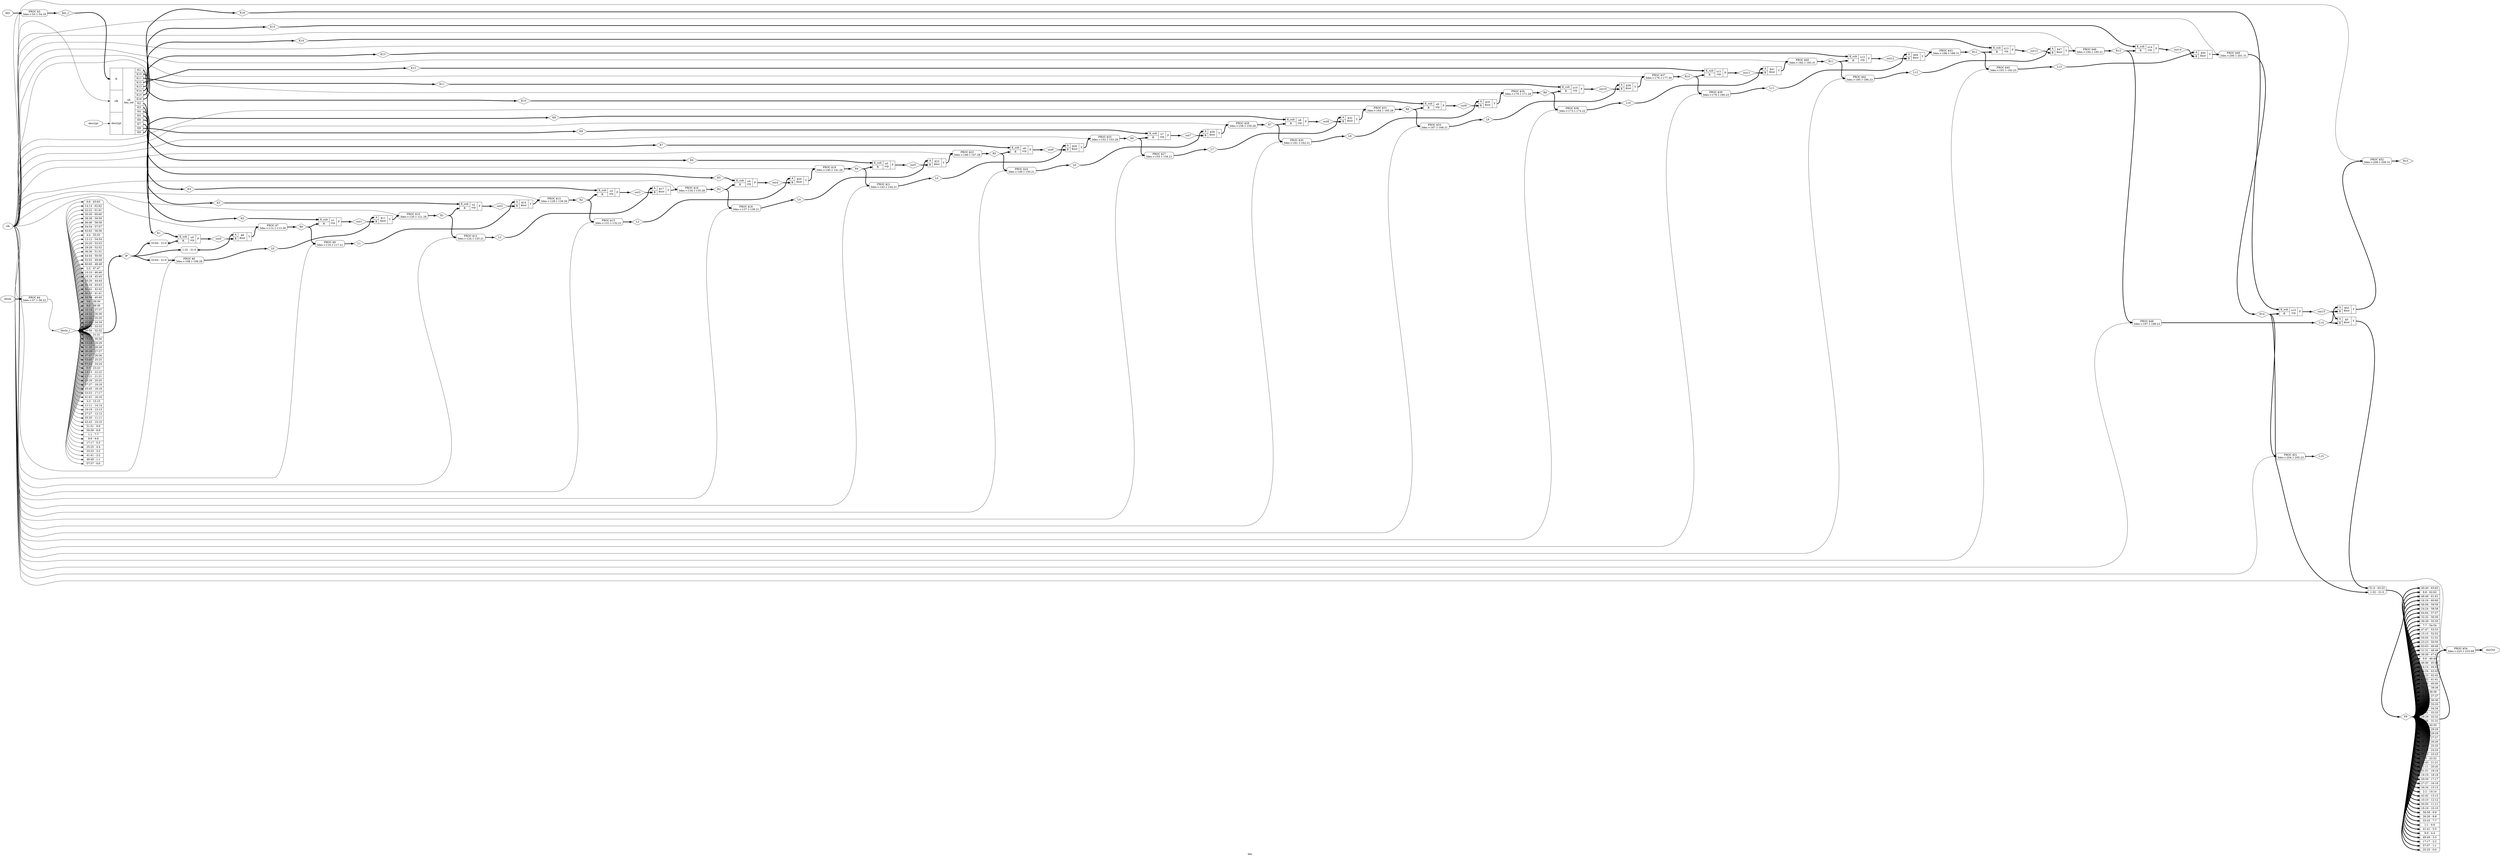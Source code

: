 digraph "des" {
label="des";
rankdir="LR";
remincross=true;
n53 [ shape=diamond, label="K16", color="black", fontcolor="black" ];
n54 [ shape=diamond, label="K15", color="black", fontcolor="black" ];
n55 [ shape=diamond, label="K14", color="black", fontcolor="black" ];
n56 [ shape=diamond, label="K13", color="black", fontcolor="black" ];
n57 [ shape=diamond, label="K12", color="black", fontcolor="black" ];
n58 [ shape=diamond, label="K11", color="black", fontcolor="black" ];
n59 [ shape=diamond, label="K10", color="black", fontcolor="black" ];
n60 [ shape=diamond, label="K9", color="black", fontcolor="black" ];
n61 [ shape=diamond, label="K8", color="black", fontcolor="black" ];
n62 [ shape=diamond, label="K7", color="black", fontcolor="black" ];
n63 [ shape=diamond, label="K6", color="black", fontcolor="black" ];
n64 [ shape=diamond, label="K5", color="black", fontcolor="black" ];
n65 [ shape=diamond, label="K4", color="black", fontcolor="black" ];
n66 [ shape=diamond, label="K3", color="black", fontcolor="black" ];
n67 [ shape=diamond, label="K2", color="black", fontcolor="black" ];
n68 [ shape=diamond, label="K1", color="black", fontcolor="black" ];
n69 [ shape=diamond, label="out15", color="black", fontcolor="black" ];
n70 [ shape=diamond, label="out14", color="black", fontcolor="black" ];
n71 [ shape=diamond, label="out13", color="black", fontcolor="black" ];
n72 [ shape=diamond, label="out12", color="black", fontcolor="black" ];
n73 [ shape=diamond, label="out11", color="black", fontcolor="black" ];
n74 [ shape=diamond, label="out10", color="black", fontcolor="black" ];
n75 [ shape=diamond, label="out9", color="black", fontcolor="black" ];
n76 [ shape=diamond, label="out8", color="black", fontcolor="black" ];
n77 [ shape=diamond, label="out7", color="black", fontcolor="black" ];
n78 [ shape=diamond, label="out6", color="black", fontcolor="black" ];
n79 [ shape=diamond, label="out5", color="black", fontcolor="black" ];
n80 [ shape=diamond, label="out4", color="black", fontcolor="black" ];
n81 [ shape=diamond, label="out3", color="black", fontcolor="black" ];
n82 [ shape=diamond, label="out2", color="black", fontcolor="black" ];
n83 [ shape=diamond, label="out1", color="black", fontcolor="black" ];
n84 [ shape=diamond, label="out0", color="black", fontcolor="black" ];
n85 [ shape=diamond, label="R15", color="black", fontcolor="black" ];
n86 [ shape=diamond, label="R14", color="black", fontcolor="black" ];
n87 [ shape=diamond, label="R13", color="black", fontcolor="black" ];
n88 [ shape=diamond, label="R12", color="black", fontcolor="black" ];
n89 [ shape=diamond, label="R11", color="black", fontcolor="black" ];
n90 [ shape=diamond, label="R10", color="black", fontcolor="black" ];
n91 [ shape=diamond, label="R9", color="black", fontcolor="black" ];
n92 [ shape=diamond, label="R8", color="black", fontcolor="black" ];
n93 [ shape=diamond, label="R7", color="black", fontcolor="black" ];
n94 [ shape=diamond, label="R6", color="black", fontcolor="black" ];
n95 [ shape=diamond, label="R5", color="black", fontcolor="black" ];
n96 [ shape=diamond, label="R4", color="black", fontcolor="black" ];
n97 [ shape=diamond, label="R3", color="black", fontcolor="black" ];
n98 [ shape=diamond, label="R2", color="black", fontcolor="black" ];
n99 [ shape=diamond, label="R1", color="black", fontcolor="black" ];
n100 [ shape=diamond, label="R0", color="black", fontcolor="black" ];
n101 [ shape=diamond, label="L15", color="black", fontcolor="black" ];
n102 [ shape=diamond, label="L14", color="black", fontcolor="black" ];
n103 [ shape=diamond, label="L13", color="black", fontcolor="black" ];
n104 [ shape=diamond, label="L12", color="black", fontcolor="black" ];
n105 [ shape=diamond, label="L11", color="black", fontcolor="black" ];
n106 [ shape=diamond, label="L10", color="black", fontcolor="black" ];
n107 [ shape=diamond, label="L9", color="black", fontcolor="black" ];
n108 [ shape=diamond, label="L8", color="black", fontcolor="black" ];
n109 [ shape=diamond, label="L7", color="black", fontcolor="black" ];
n110 [ shape=diamond, label="L6", color="black", fontcolor="black" ];
n111 [ shape=diamond, label="L5", color="black", fontcolor="black" ];
n112 [ shape=diamond, label="L4", color="black", fontcolor="black" ];
n113 [ shape=diamond, label="L3", color="black", fontcolor="black" ];
n114 [ shape=diamond, label="L2", color="black", fontcolor="black" ];
n115 [ shape=diamond, label="L1", color="black", fontcolor="black" ];
n116 [ shape=diamond, label="L0", color="black", fontcolor="black" ];
n117 [ shape=diamond, label="key_r", color="black", fontcolor="black" ];
n118 [ shape=diamond, label="desIn_r", color="black", fontcolor="black" ];
n119 [ shape=diamond, label="FP", color="black", fontcolor="black" ];
n120 [ shape=diamond, label="IP", color="black", fontcolor="black" ];
n121 [ shape=octagon, label="clk", color="black", fontcolor="black" ];
n122 [ shape=octagon, label="decrypt", color="black", fontcolor="black" ];
n123 [ shape=octagon, label="key", color="black", fontcolor="black" ];
n124 [ shape=octagon, label="desIn", color="black", fontcolor="black" ];
n125 [ shape=octagon, label="desOut", color="black", fontcolor="black" ];
c129 [ shape=record, label="{{<p126> A|<p127> B}|$53\n$xor|{<p128> Y}}" ];
c130 [ shape=record, label="{{<p126> A|<p127> B}|$50\n$xor|{<p128> Y}}" ];
c131 [ shape=record, label="{{<p126> A|<p127> B}|$47\n$xor|{<p128> Y}}" ];
c132 [ shape=record, label="{{<p126> A|<p127> B}|$44\n$xor|{<p128> Y}}" ];
c133 [ shape=record, label="{{<p126> A|<p127> B}|$41\n$xor|{<p128> Y}}" ];
c134 [ shape=record, label="{{<p126> A|<p127> B}|$38\n$xor|{<p128> Y}}" ];
c135 [ shape=record, label="{{<p126> A|<p127> B}|$35\n$xor|{<p128> Y}}" ];
c136 [ shape=record, label="{{<p126> A|<p127> B}|$32\n$xor|{<p128> Y}}" ];
c137 [ shape=record, label="{{<p126> A|<p127> B}|$29\n$xor|{<p128> Y}}" ];
c138 [ shape=record, label="{{<p126> A|<p127> B}|$26\n$xor|{<p128> Y}}" ];
c139 [ shape=record, label="{{<p126> A|<p127> B}|$23\n$xor|{<p128> Y}}" ];
c140 [ shape=record, label="{{<p126> A|<p127> B}|$20\n$xor|{<p128> Y}}" ];
c141 [ shape=record, label="{{<p126> A|<p127> B}|$17\n$xor|{<p128> Y}}" ];
c142 [ shape=record, label="{{<p126> A|<p127> B}|$14\n$xor|{<p128> Y}}" ];
c143 [ shape=record, label="{{<p126> A|<p127> B}|$11\n$xor|{<p128> Y}}" ];
c144 [ shape=record, label="{{<p126> A|<p127> B}|$8\n$xor|{<p128> Y}}" ];
x0 [ shape=record, style=rounded, label="<s0> 1:32 - 31:0 " ];
x0:e -> c144:p126:w [arrowhead=odiamond, arrowtail=odiamond, dir=both, color="black", style="setlinewidth(3)", label=""];
c148 [ shape=record, label="{{<p145> K_sub|<p146> R}|u15\ncrp|{<p147> P}}" ];
c149 [ shape=record, label="{{<p145> K_sub|<p146> R}|u14\ncrp|{<p147> P}}" ];
c150 [ shape=record, label="{{<p145> K_sub|<p146> R}|u13\ncrp|{<p147> P}}" ];
c151 [ shape=record, label="{{<p145> K_sub|<p146> R}|u12\ncrp|{<p147> P}}" ];
c152 [ shape=record, label="{{<p145> K_sub|<p146> R}|u11\ncrp|{<p147> P}}" ];
c153 [ shape=record, label="{{<p145> K_sub|<p146> R}|u10\ncrp|{<p147> P}}" ];
c154 [ shape=record, label="{{<p145> K_sub|<p146> R}|u9\ncrp|{<p147> P}}" ];
c155 [ shape=record, label="{{<p145> K_sub|<p146> R}|u8\ncrp|{<p147> P}}" ];
c156 [ shape=record, label="{{<p145> K_sub|<p146> R}|u7\ncrp|{<p147> P}}" ];
c157 [ shape=record, label="{{<p145> K_sub|<p146> R}|u6\ncrp|{<p147> P}}" ];
c158 [ shape=record, label="{{<p145> K_sub|<p146> R}|u5\ncrp|{<p147> P}}" ];
c159 [ shape=record, label="{{<p145> K_sub|<p146> R}|u4\ncrp|{<p147> P}}" ];
c160 [ shape=record, label="{{<p145> K_sub|<p146> R}|u3\ncrp|{<p147> P}}" ];
c161 [ shape=record, label="{{<p145> K_sub|<p146> R}|u2\ncrp|{<p147> P}}" ];
c162 [ shape=record, label="{{<p145> K_sub|<p146> R}|u1\ncrp|{<p147> P}}" ];
c163 [ shape=record, label="{{<p145> K_sub|<p146> R}|u0\ncrp|{<p147> P}}" ];
x1 [ shape=record, style=rounded, label="<s0> 33:64 - 31:0 " ];
x1:e -> c163:p146:w [arrowhead=odiamond, arrowtail=odiamond, dir=both, color="black", style="setlinewidth(3)", label=""];
c165 [ shape=record, label="{{<p164> K|<p121> clk|<p122> decrypt}|uk\nkey_sel|{<p68> K1|<p59> K10|<p58> K11|<p57> K12|<p56> K13|<p55> K14|<p54> K15|<p53> K16|<p67> K2|<p66> K3|<p65> K4|<p64> K5|<p63> K6|<p62> K7|<p61> K8|<p60> K9}}" ];
c166 [ shape=record, label="{{<p126> A|<p127> B}|$5\n$xor|{<p128> Y}}" ];
x3 [ shape=record, style=rounded, label="<s63> 40:40 - 63:63 |<s62> 8:8 - 62:62 |<s61> 48:48 - 61:61 |<s60> 16:16 - 60:60 |<s59> 56:56 - 59:59 |<s58> 24:24 - 58:58 |<s57> 64:64 - 57:57 |<s56> 32:32 - 56:56 |<s55> 39:39 - 55:55 |<s54> 7:7 - 54:54 |<s53> 47:47 - 53:53 |<s52> 15:15 - 52:52 |<s51> 55:55 - 51:51 |<s50> 23:23 - 50:50 |<s49> 63:63 - 49:49 |<s48> 31:31 - 48:48 |<s47> 38:38 - 47:47 |<s46> 6:6 - 46:46 |<s45> 46:46 - 45:45 |<s44> 14:14 - 44:44 |<s43> 54:54 - 43:43 |<s42> 22:22 - 42:42 |<s41> 62:62 - 41:41 |<s40> 30:30 - 40:40 |<s39> 37:37 - 39:39 |<s38> 5:5 - 38:38 |<s37> 45:45 - 37:37 |<s36> 13:13 - 36:36 |<s35> 53:53 - 35:35 |<s34> 21:21 - 34:34 |<s33> 61:61 - 33:33 |<s32> 29:29 - 32:32 |<s31> 36:36 - 31:31 |<s30> 4:4 - 30:30 |<s29> 44:44 - 29:29 |<s28> 12:12 - 28:28 |<s27> 52:52 - 27:27 |<s26> 20:20 - 26:26 |<s25> 60:60 - 25:25 |<s24> 28:28 - 24:24 |<s23> 35:35 - 23:23 |<s22> 3:3 - 22:22 |<s21> 43:43 - 21:21 |<s20> 11:11 - 20:20 |<s19> 51:51 - 19:19 |<s18> 19:19 - 18:18 |<s17> 59:59 - 17:17 |<s16> 27:27 - 16:16 |<s15> 34:34 - 15:15 |<s14> 2:2 - 14:14 |<s13> 42:42 - 13:13 |<s12> 10:10 - 12:12 |<s11> 50:50 - 11:11 |<s10> 18:18 - 10:10 |<s9> 58:58 - 9:9 |<s8> 26:26 - 8:8 |<s7> 33:33 - 7:7 |<s6> 1:1 - 6:6 |<s5> 41:41 - 5:5 |<s4> 9:9 - 4:4 |<s3> 49:49 - 3:3 |<s2> 17:17 - 2:2 |<s1> 57:57 - 1:1 |<s0> 25:25 - 0:0 " ];
p2 [shape=box, style=rounded, label="PROC $54\n3des.v:225.1-233.69"];
p4 [shape=box, style=rounded, label="PROC $52\n3des.v:208.1-209.31"];
p5 [shape=box, style=rounded, label="PROC $51\n3des.v:204.1-205.23"];
p6 [shape=box, style=rounded, label="PROC $49\n3des.v:200.1-201.31"];
p7 [shape=box, style=rounded, label="PROC $48\n3des.v:197.1-198.23"];
p8 [shape=box, style=rounded, label="PROC $46\n3des.v:194.1-195.31"];
p9 [shape=box, style=rounded, label="PROC $45\n3des.v:191.1-192.23"];
p10 [shape=box, style=rounded, label="PROC $43\n3des.v:188.1-189.31"];
p11 [shape=box, style=rounded, label="PROC $42\n3des.v:185.1-186.23"];
p12 [shape=box, style=rounded, label="PROC $40\n3des.v:182.1-183.31"];
p13 [shape=box, style=rounded, label="PROC $39\n3des.v:179.1-180.23"];
p14 [shape=box, style=rounded, label="PROC $37\n3des.v:176.1-177.30"];
p15 [shape=box, style=rounded, label="PROC $36\n3des.v:173.1-174.22"];
p16 [shape=box, style=rounded, label="PROC $34\n3des.v:170.1-171.28"];
p17 [shape=box, style=rounded, label="PROC $33\n3des.v:167.1-168.21"];
p18 [shape=box, style=rounded, label="PROC $31\n3des.v:164.1-165.28"];
p19 [shape=box, style=rounded, label="PROC $30\n3des.v:161.1-162.21"];
p20 [shape=box, style=rounded, label="PROC $28\n3des.v:158.1-159.28"];
p21 [shape=box, style=rounded, label="PROC $27\n3des.v:155.1-156.21"];
p22 [shape=box, style=rounded, label="PROC $25\n3des.v:152.1-153.28"];
p23 [shape=box, style=rounded, label="PROC $24\n3des.v:149.1-150.21"];
p24 [shape=box, style=rounded, label="PROC $22\n3des.v:146.1-147.28"];
p25 [shape=box, style=rounded, label="PROC $21\n3des.v:143.1-144.21"];
p26 [shape=box, style=rounded, label="PROC $19\n3des.v:140.1-141.28"];
p27 [shape=box, style=rounded, label="PROC $18\n3des.v:137.1-138.21"];
p28 [shape=box, style=rounded, label="PROC $16\n3des.v:134.1-135.28"];
p29 [shape=box, style=rounded, label="PROC $15\n3des.v:131.1-132.21"];
p30 [shape=box, style=rounded, label="PROC $13\n3des.v:128.1-129.28"];
p31 [shape=box, style=rounded, label="PROC $12\n3des.v:124.1-125.21"];
p32 [shape=box, style=rounded, label="PROC $10\n3des.v:120.1-121.28"];
p33 [shape=box, style=rounded, label="PROC $9\n3des.v:116.1-117.21"];
p34 [shape=box, style=rounded, label="PROC $7\n3des.v:112.1-113.36"];
x36 [ shape=record, style=rounded, label="<s0> 33:64 - 31:0 " ];
p35 [shape=box, style=rounded, label="PROC $6\n3des.v:108.1-109.28"];
p37 [shape=box, style=rounded, label="PROC $4\n3des.v:57.1-58.22"];
p38 [shape=box, style=rounded, label="PROC $3\n3des.v:53.1-54.18"];
x39 [ shape=record, style=rounded, label="<s1> 31:0 - 63:32 |<s0> 1:32 - 31:0 " ];
x40 [ shape=record, style=rounded, label="<s63> 6:6 - 63:63 |<s62> 14:14 - 62:62 |<s61> 22:22 - 61:61 |<s60> 30:30 - 60:60 |<s59> 38:38 - 59:59 |<s58> 46:46 - 58:58 |<s57> 54:54 - 57:57 |<s56> 62:62 - 56:56 |<s55> 4:4 - 55:55 |<s54> 12:12 - 54:54 |<s53> 20:20 - 53:53 |<s52> 28:28 - 52:52 |<s51> 36:36 - 51:51 |<s50> 44:44 - 50:50 |<s49> 52:52 - 49:49 |<s48> 60:60 - 48:48 |<s47> 2:2 - 47:47 |<s46> 10:10 - 46:46 |<s45> 18:18 - 45:45 |<s44> 26:26 - 44:44 |<s43> 34:34 - 43:43 |<s42> 42:42 - 42:42 |<s41> 50:50 - 41:41 |<s40> 58:58 - 40:40 |<s39> 0:0 - 39:39 |<s38> 8:8 - 38:38 |<s37> 16:16 - 37:37 |<s36> 24:24 - 36:36 |<s35> 32:32 - 35:35 |<s34> 40:40 - 34:34 |<s33> 48:48 - 33:33 |<s32> 56:56 - 32:32 |<s31> 7:7 - 31:31 |<s30> 15:15 - 30:30 |<s29> 23:23 - 29:29 |<s28> 31:31 - 28:28 |<s27> 39:39 - 27:27 |<s26> 47:47 - 26:26 |<s25> 55:55 - 25:25 |<s24> 63:63 - 24:24 |<s23> 5:5 - 23:23 |<s22> 13:13 - 22:22 |<s21> 21:21 - 21:21 |<s20> 29:29 - 20:20 |<s19> 37:37 - 19:19 |<s18> 45:45 - 18:18 |<s17> 53:53 - 17:17 |<s16> 61:61 - 16:16 |<s15> 3:3 - 15:15 |<s14> 11:11 - 14:14 |<s13> 19:19 - 13:13 |<s12> 27:27 - 12:12 |<s11> 35:35 - 11:11 |<s10> 43:43 - 10:10 |<s9> 51:51 - 9:9 |<s8> 59:59 - 8:8 |<s7> 1:1 - 7:7 |<s6> 9:9 - 6:6 |<s5> 17:17 - 5:5 |<s4> 25:25 - 4:4 |<s3> 33:33 - 3:3 |<s2> 41:41 - 2:2 |<s1> 49:49 - 1:1 |<s0> 57:57 - 0:0 " ];
p34:e -> n100:w [color="black", style="setlinewidth(3)", label=""];
n100:e -> c162:p146:w [color="black", style="setlinewidth(3)", label=""];
n100:e -> p33:w [color="black", style="setlinewidth(3)", label=""];
p5:e -> n101:w [color="black", style="setlinewidth(3)", label=""];
p7:e -> n102:w [color="black", style="setlinewidth(3)", label=""];
n102:e -> c129:p126:w [color="black", style="setlinewidth(3)", label=""];
n102:e -> c166:p127:w [color="black", style="setlinewidth(3)", label=""];
p9:e -> n103:w [color="black", style="setlinewidth(3)", label=""];
n103:e -> c130:p126:w [color="black", style="setlinewidth(3)", label=""];
p11:e -> n104:w [color="black", style="setlinewidth(3)", label=""];
n104:e -> c131:p126:w [color="black", style="setlinewidth(3)", label=""];
p13:e -> n105:w [color="black", style="setlinewidth(3)", label=""];
n105:e -> c132:p126:w [color="black", style="setlinewidth(3)", label=""];
p15:e -> n106:w [color="black", style="setlinewidth(3)", label=""];
n106:e -> c133:p126:w [color="black", style="setlinewidth(3)", label=""];
p17:e -> n107:w [color="black", style="setlinewidth(3)", label=""];
n107:e -> c134:p126:w [color="black", style="setlinewidth(3)", label=""];
p19:e -> n108:w [color="black", style="setlinewidth(3)", label=""];
n108:e -> c135:p126:w [color="black", style="setlinewidth(3)", label=""];
p21:e -> n109:w [color="black", style="setlinewidth(3)", label=""];
n109:e -> c136:p126:w [color="black", style="setlinewidth(3)", label=""];
c132:p128:e -> p10:w [color="black", style="setlinewidth(3)", label=""];
p23:e -> n110:w [color="black", style="setlinewidth(3)", label=""];
n110:e -> c137:p126:w [color="black", style="setlinewidth(3)", label=""];
p25:e -> n111:w [color="black", style="setlinewidth(3)", label=""];
n111:e -> c138:p126:w [color="black", style="setlinewidth(3)", label=""];
p27:e -> n112:w [color="black", style="setlinewidth(3)", label=""];
n112:e -> c139:p126:w [color="black", style="setlinewidth(3)", label=""];
p29:e -> n113:w [color="black", style="setlinewidth(3)", label=""];
n113:e -> c140:p126:w [color="black", style="setlinewidth(3)", label=""];
p31:e -> n114:w [color="black", style="setlinewidth(3)", label=""];
n114:e -> c141:p126:w [color="black", style="setlinewidth(3)", label=""];
p33:e -> n115:w [color="black", style="setlinewidth(3)", label=""];
n115:e -> c142:p126:w [color="black", style="setlinewidth(3)", label=""];
p35:e -> n116:w [color="black", style="setlinewidth(3)", label=""];
n116:e -> c143:p126:w [color="black", style="setlinewidth(3)", label=""];
p38:e -> n117:w [color="black", style="setlinewidth(3)", label=""];
n117:e -> c165:p164:w [color="black", style="setlinewidth(3)", label=""];
p37:e -> n118:w [color="black", label=""];
n118:e -> x40:s0:w [color="black", label=""];
n118:e -> x40:s1:w [color="black", label=""];
n118:e -> x40:s10:w [color="black", label=""];
n118:e -> x40:s11:w [color="black", label=""];
n118:e -> x40:s12:w [color="black", label=""];
n118:e -> x40:s13:w [color="black", label=""];
n118:e -> x40:s14:w [color="black", label=""];
n118:e -> x40:s15:w [color="black", label=""];
n118:e -> x40:s16:w [color="black", label=""];
n118:e -> x40:s17:w [color="black", label=""];
n118:e -> x40:s18:w [color="black", label=""];
n118:e -> x40:s19:w [color="black", label=""];
n118:e -> x40:s2:w [color="black", label=""];
n118:e -> x40:s20:w [color="black", label=""];
n118:e -> x40:s21:w [color="black", label=""];
n118:e -> x40:s22:w [color="black", label=""];
n118:e -> x40:s23:w [color="black", label=""];
n118:e -> x40:s24:w [color="black", label=""];
n118:e -> x40:s25:w [color="black", label=""];
n118:e -> x40:s26:w [color="black", label=""];
n118:e -> x40:s27:w [color="black", label=""];
n118:e -> x40:s28:w [color="black", label=""];
n118:e -> x40:s29:w [color="black", label=""];
n118:e -> x40:s3:w [color="black", label=""];
n118:e -> x40:s30:w [color="black", label=""];
n118:e -> x40:s31:w [color="black", label=""];
n118:e -> x40:s32:w [color="black", label=""];
n118:e -> x40:s33:w [color="black", label=""];
n118:e -> x40:s34:w [color="black", label=""];
n118:e -> x40:s35:w [color="black", label=""];
n118:e -> x40:s36:w [color="black", label=""];
n118:e -> x40:s37:w [color="black", label=""];
n118:e -> x40:s38:w [color="black", label=""];
n118:e -> x40:s39:w [color="black", label=""];
n118:e -> x40:s4:w [color="black", label=""];
n118:e -> x40:s40:w [color="black", label=""];
n118:e -> x40:s41:w [color="black", label=""];
n118:e -> x40:s42:w [color="black", label=""];
n118:e -> x40:s43:w [color="black", label=""];
n118:e -> x40:s44:w [color="black", label=""];
n118:e -> x40:s45:w [color="black", label=""];
n118:e -> x40:s46:w [color="black", label=""];
n118:e -> x40:s47:w [color="black", label=""];
n118:e -> x40:s48:w [color="black", label=""];
n118:e -> x40:s49:w [color="black", label=""];
n118:e -> x40:s5:w [color="black", label=""];
n118:e -> x40:s50:w [color="black", label=""];
n118:e -> x40:s51:w [color="black", label=""];
n118:e -> x40:s52:w [color="black", label=""];
n118:e -> x40:s53:w [color="black", label=""];
n118:e -> x40:s54:w [color="black", label=""];
n118:e -> x40:s55:w [color="black", label=""];
n118:e -> x40:s56:w [color="black", label=""];
n118:e -> x40:s57:w [color="black", label=""];
n118:e -> x40:s58:w [color="black", label=""];
n118:e -> x40:s59:w [color="black", label=""];
n118:e -> x40:s6:w [color="black", label=""];
n118:e -> x40:s60:w [color="black", label=""];
n118:e -> x40:s61:w [color="black", label=""];
n118:e -> x40:s62:w [color="black", label=""];
n118:e -> x40:s63:w [color="black", label=""];
n118:e -> x40:s7:w [color="black", label=""];
n118:e -> x40:s8:w [color="black", label=""];
n118:e -> x40:s9:w [color="black", label=""];
x39:e -> n119:w [color="black", style="setlinewidth(3)", label=""];
n119:e -> x3:s0:w [color="black", style="setlinewidth(3)", label=""];
n119:e -> x3:s1:w [color="black", style="setlinewidth(3)", label=""];
n119:e -> x3:s10:w [color="black", style="setlinewidth(3)", label=""];
n119:e -> x3:s11:w [color="black", style="setlinewidth(3)", label=""];
n119:e -> x3:s12:w [color="black", style="setlinewidth(3)", label=""];
n119:e -> x3:s13:w [color="black", style="setlinewidth(3)", label=""];
n119:e -> x3:s14:w [color="black", style="setlinewidth(3)", label=""];
n119:e -> x3:s15:w [color="black", style="setlinewidth(3)", label=""];
n119:e -> x3:s16:w [color="black", style="setlinewidth(3)", label=""];
n119:e -> x3:s17:w [color="black", style="setlinewidth(3)", label=""];
n119:e -> x3:s18:w [color="black", style="setlinewidth(3)", label=""];
n119:e -> x3:s19:w [color="black", style="setlinewidth(3)", label=""];
n119:e -> x3:s2:w [color="black", style="setlinewidth(3)", label=""];
n119:e -> x3:s20:w [color="black", style="setlinewidth(3)", label=""];
n119:e -> x3:s21:w [color="black", style="setlinewidth(3)", label=""];
n119:e -> x3:s22:w [color="black", style="setlinewidth(3)", label=""];
n119:e -> x3:s23:w [color="black", style="setlinewidth(3)", label=""];
n119:e -> x3:s24:w [color="black", style="setlinewidth(3)", label=""];
n119:e -> x3:s25:w [color="black", style="setlinewidth(3)", label=""];
n119:e -> x3:s26:w [color="black", style="setlinewidth(3)", label=""];
n119:e -> x3:s27:w [color="black", style="setlinewidth(3)", label=""];
n119:e -> x3:s28:w [color="black", style="setlinewidth(3)", label=""];
n119:e -> x3:s29:w [color="black", style="setlinewidth(3)", label=""];
n119:e -> x3:s3:w [color="black", style="setlinewidth(3)", label=""];
n119:e -> x3:s30:w [color="black", style="setlinewidth(3)", label=""];
n119:e -> x3:s31:w [color="black", style="setlinewidth(3)", label=""];
n119:e -> x3:s32:w [color="black", style="setlinewidth(3)", label=""];
n119:e -> x3:s33:w [color="black", style="setlinewidth(3)", label=""];
n119:e -> x3:s34:w [color="black", style="setlinewidth(3)", label=""];
n119:e -> x3:s35:w [color="black", style="setlinewidth(3)", label=""];
n119:e -> x3:s36:w [color="black", style="setlinewidth(3)", label=""];
n119:e -> x3:s37:w [color="black", style="setlinewidth(3)", label=""];
n119:e -> x3:s38:w [color="black", style="setlinewidth(3)", label=""];
n119:e -> x3:s39:w [color="black", style="setlinewidth(3)", label=""];
n119:e -> x3:s4:w [color="black", style="setlinewidth(3)", label=""];
n119:e -> x3:s40:w [color="black", style="setlinewidth(3)", label=""];
n119:e -> x3:s41:w [color="black", style="setlinewidth(3)", label=""];
n119:e -> x3:s42:w [color="black", style="setlinewidth(3)", label=""];
n119:e -> x3:s43:w [color="black", style="setlinewidth(3)", label=""];
n119:e -> x3:s44:w [color="black", style="setlinewidth(3)", label=""];
n119:e -> x3:s45:w [color="black", style="setlinewidth(3)", label=""];
n119:e -> x3:s46:w [color="black", style="setlinewidth(3)", label=""];
n119:e -> x3:s47:w [color="black", style="setlinewidth(3)", label=""];
n119:e -> x3:s48:w [color="black", style="setlinewidth(3)", label=""];
n119:e -> x3:s49:w [color="black", style="setlinewidth(3)", label=""];
n119:e -> x3:s5:w [color="black", style="setlinewidth(3)", label=""];
n119:e -> x3:s50:w [color="black", style="setlinewidth(3)", label=""];
n119:e -> x3:s51:w [color="black", style="setlinewidth(3)", label=""];
n119:e -> x3:s52:w [color="black", style="setlinewidth(3)", label=""];
n119:e -> x3:s53:w [color="black", style="setlinewidth(3)", label=""];
n119:e -> x3:s54:w [color="black", style="setlinewidth(3)", label=""];
n119:e -> x3:s55:w [color="black", style="setlinewidth(3)", label=""];
n119:e -> x3:s56:w [color="black", style="setlinewidth(3)", label=""];
n119:e -> x3:s57:w [color="black", style="setlinewidth(3)", label=""];
n119:e -> x3:s58:w [color="black", style="setlinewidth(3)", label=""];
n119:e -> x3:s59:w [color="black", style="setlinewidth(3)", label=""];
n119:e -> x3:s6:w [color="black", style="setlinewidth(3)", label=""];
n119:e -> x3:s60:w [color="black", style="setlinewidth(3)", label=""];
n119:e -> x3:s61:w [color="black", style="setlinewidth(3)", label=""];
n119:e -> x3:s62:w [color="black", style="setlinewidth(3)", label=""];
n119:e -> x3:s63:w [color="black", style="setlinewidth(3)", label=""];
n119:e -> x3:s7:w [color="black", style="setlinewidth(3)", label=""];
n119:e -> x3:s8:w [color="black", style="setlinewidth(3)", label=""];
n119:e -> x3:s9:w [color="black", style="setlinewidth(3)", label=""];
x40:e -> n120:w [color="black", style="setlinewidth(3)", label=""];
n120:e -> x0:s0:w [color="black", style="setlinewidth(3)", label=""];
n120:e -> x1:s0:w [color="black", style="setlinewidth(3)", label=""];
n120:e -> x36:s0:w [color="black", style="setlinewidth(3)", label=""];
n121:e -> c165:p121:w [color="black", label=""];
n121:e -> p10:w [color="black", label=""];
n121:e -> p11:w [color="black", label=""];
n121:e -> p12:w [color="black", label=""];
n121:e -> p13:w [color="black", label=""];
n121:e -> p14:w [color="black", label=""];
n121:e -> p15:w [color="black", label=""];
n121:e -> p16:w [color="black", label=""];
n121:e -> p17:w [color="black", label=""];
n121:e -> p18:w [color="black", label=""];
n121:e -> p19:w [color="black", label=""];
n121:e -> p2:w [color="black", label=""];
n121:e -> p20:w [color="black", label=""];
n121:e -> p21:w [color="black", label=""];
n121:e -> p22:w [color="black", label=""];
n121:e -> p23:w [color="black", label=""];
n121:e -> p24:w [color="black", label=""];
n121:e -> p25:w [color="black", label=""];
n121:e -> p26:w [color="black", label=""];
n121:e -> p27:w [color="black", label=""];
n121:e -> p28:w [color="black", label=""];
n121:e -> p29:w [color="black", label=""];
n121:e -> p30:w [color="black", label=""];
n121:e -> p31:w [color="black", label=""];
n121:e -> p32:w [color="black", label=""];
n121:e -> p33:w [color="black", label=""];
n121:e -> p34:w [color="black", label=""];
n121:e -> p35:w [color="black", label=""];
n121:e -> p37:w [color="black", label=""];
n121:e -> p38:w [color="black", label=""];
n121:e -> p4:w [color="black", label=""];
n121:e -> p5:w [color="black", label=""];
n121:e -> p6:w [color="black", label=""];
n121:e -> p7:w [color="black", label=""];
n121:e -> p8:w [color="black", label=""];
n121:e -> p9:w [color="black", label=""];
n122:e -> c165:p122:w [color="black", label=""];
n123:e -> p38:w [color="black", style="setlinewidth(3)", label=""];
n124:e -> p37:w [color="black", style="setlinewidth(3)", label=""];
p2:e -> n125:w [color="black", style="setlinewidth(3)", label=""];
c133:p128:e -> p12:w [color="black", style="setlinewidth(3)", label=""];
c134:p128:e -> p14:w [color="black", style="setlinewidth(3)", label=""];
c129:p128:e -> p4:w [color="black", style="setlinewidth(3)", label=""];
c135:p128:e -> p16:w [color="black", style="setlinewidth(3)", label=""];
c136:p128:e -> p18:w [color="black", style="setlinewidth(3)", label=""];
c137:p128:e -> p20:w [color="black", style="setlinewidth(3)", label=""];
c138:p128:e -> p22:w [color="black", style="setlinewidth(3)", label=""];
c139:p128:e -> p24:w [color="black", style="setlinewidth(3)", label=""];
c140:p128:e -> p26:w [color="black", style="setlinewidth(3)", label=""];
c141:p128:e -> p28:w [color="black", style="setlinewidth(3)", label=""];
c142:p128:e -> p30:w [color="black", style="setlinewidth(3)", label=""];
c143:p128:e -> p32:w [color="black", style="setlinewidth(3)", label=""];
c144:p128:e -> p34:w [color="black", style="setlinewidth(3)", label=""];
c130:p128:e -> p6:w [color="black", style="setlinewidth(3)", label=""];
c166:p128:e -> x39:s1:w [color="black", style="setlinewidth(3)", label=""];
c165:p53:e -> n53:w [color="black", style="setlinewidth(3)", label=""];
n53:e -> c148:p145:w [color="black", style="setlinewidth(3)", label=""];
c165:p54:e -> n54:w [color="black", style="setlinewidth(3)", label=""];
n54:e -> c149:p145:w [color="black", style="setlinewidth(3)", label=""];
c165:p55:e -> n55:w [color="black", style="setlinewidth(3)", label=""];
n55:e -> c150:p145:w [color="black", style="setlinewidth(3)", label=""];
c165:p56:e -> n56:w [color="black", style="setlinewidth(3)", label=""];
n56:e -> c151:p145:w [color="black", style="setlinewidth(3)", label=""];
c165:p57:e -> n57:w [color="black", style="setlinewidth(3)", label=""];
n57:e -> c152:p145:w [color="black", style="setlinewidth(3)", label=""];
c165:p58:e -> n58:w [color="black", style="setlinewidth(3)", label=""];
n58:e -> c153:p145:w [color="black", style="setlinewidth(3)", label=""];
c165:p59:e -> n59:w [color="black", style="setlinewidth(3)", label=""];
n59:e -> c154:p145:w [color="black", style="setlinewidth(3)", label=""];
c165:p60:e -> n60:w [color="black", style="setlinewidth(3)", label=""];
n60:e -> c155:p145:w [color="black", style="setlinewidth(3)", label=""];
c165:p61:e -> n61:w [color="black", style="setlinewidth(3)", label=""];
n61:e -> c156:p145:w [color="black", style="setlinewidth(3)", label=""];
c165:p62:e -> n62:w [color="black", style="setlinewidth(3)", label=""];
n62:e -> c157:p145:w [color="black", style="setlinewidth(3)", label=""];
c165:p63:e -> n63:w [color="black", style="setlinewidth(3)", label=""];
n63:e -> c158:p145:w [color="black", style="setlinewidth(3)", label=""];
c165:p64:e -> n64:w [color="black", style="setlinewidth(3)", label=""];
n64:e -> c159:p145:w [color="black", style="setlinewidth(3)", label=""];
c165:p65:e -> n65:w [color="black", style="setlinewidth(3)", label=""];
n65:e -> c160:p145:w [color="black", style="setlinewidth(3)", label=""];
c165:p66:e -> n66:w [color="black", style="setlinewidth(3)", label=""];
n66:e -> c161:p145:w [color="black", style="setlinewidth(3)", label=""];
c165:p67:e -> n67:w [color="black", style="setlinewidth(3)", label=""];
n67:e -> c162:p145:w [color="black", style="setlinewidth(3)", label=""];
c165:p68:e -> n68:w [color="black", style="setlinewidth(3)", label=""];
n68:e -> c163:p145:w [color="black", style="setlinewidth(3)", label=""];
c148:p147:e -> n69:w [color="black", style="setlinewidth(3)", label=""];
n69:e -> c129:p127:w [color="black", style="setlinewidth(3)", label=""];
n69:e -> c166:p126:w [color="black", style="setlinewidth(3)", label=""];
c149:p147:e -> n70:w [color="black", style="setlinewidth(3)", label=""];
n70:e -> c130:p127:w [color="black", style="setlinewidth(3)", label=""];
c150:p147:e -> n71:w [color="black", style="setlinewidth(3)", label=""];
n71:e -> c131:p127:w [color="black", style="setlinewidth(3)", label=""];
c151:p147:e -> n72:w [color="black", style="setlinewidth(3)", label=""];
n72:e -> c132:p127:w [color="black", style="setlinewidth(3)", label=""];
c152:p147:e -> n73:w [color="black", style="setlinewidth(3)", label=""];
n73:e -> c133:p127:w [color="black", style="setlinewidth(3)", label=""];
c153:p147:e -> n74:w [color="black", style="setlinewidth(3)", label=""];
n74:e -> c134:p127:w [color="black", style="setlinewidth(3)", label=""];
c154:p147:e -> n75:w [color="black", style="setlinewidth(3)", label=""];
n75:e -> c135:p127:w [color="black", style="setlinewidth(3)", label=""];
c155:p147:e -> n76:w [color="black", style="setlinewidth(3)", label=""];
n76:e -> c136:p127:w [color="black", style="setlinewidth(3)", label=""];
c156:p147:e -> n77:w [color="black", style="setlinewidth(3)", label=""];
n77:e -> c137:p127:w [color="black", style="setlinewidth(3)", label=""];
c157:p147:e -> n78:w [color="black", style="setlinewidth(3)", label=""];
n78:e -> c138:p127:w [color="black", style="setlinewidth(3)", label=""];
c158:p147:e -> n79:w [color="black", style="setlinewidth(3)", label=""];
n79:e -> c139:p127:w [color="black", style="setlinewidth(3)", label=""];
c131:p128:e -> p8:w [color="black", style="setlinewidth(3)", label=""];
c159:p147:e -> n80:w [color="black", style="setlinewidth(3)", label=""];
n80:e -> c140:p127:w [color="black", style="setlinewidth(3)", label=""];
c160:p147:e -> n81:w [color="black", style="setlinewidth(3)", label=""];
n81:e -> c141:p127:w [color="black", style="setlinewidth(3)", label=""];
c161:p147:e -> n82:w [color="black", style="setlinewidth(3)", label=""];
n82:e -> c142:p127:w [color="black", style="setlinewidth(3)", label=""];
c162:p147:e -> n83:w [color="black", style="setlinewidth(3)", label=""];
n83:e -> c143:p127:w [color="black", style="setlinewidth(3)", label=""];
c163:p147:e -> n84:w [color="black", style="setlinewidth(3)", label=""];
n84:e -> c144:p127:w [color="black", style="setlinewidth(3)", label=""];
p4:e -> n85:w [color="black", style="setlinewidth(3)", label=""];
p6:e -> n86:w [color="black", style="setlinewidth(3)", label=""];
n86:e -> c148:p146:w [color="black", style="setlinewidth(3)", label=""];
n86:e -> p5:w [color="black", style="setlinewidth(3)", label=""];
n86:e -> x39:s0:w [color="black", style="setlinewidth(3)", label=""];
p8:e -> n87:w [color="black", style="setlinewidth(3)", label=""];
n87:e -> c149:p146:w [color="black", style="setlinewidth(3)", label=""];
n87:e -> p7:w [color="black", style="setlinewidth(3)", label=""];
p10:e -> n88:w [color="black", style="setlinewidth(3)", label=""];
n88:e -> c150:p146:w [color="black", style="setlinewidth(3)", label=""];
n88:e -> p9:w [color="black", style="setlinewidth(3)", label=""];
p12:e -> n89:w [color="black", style="setlinewidth(3)", label=""];
n89:e -> c151:p146:w [color="black", style="setlinewidth(3)", label=""];
n89:e -> p11:w [color="black", style="setlinewidth(3)", label=""];
p14:e -> n90:w [color="black", style="setlinewidth(3)", label=""];
n90:e -> c152:p146:w [color="black", style="setlinewidth(3)", label=""];
n90:e -> p13:w [color="black", style="setlinewidth(3)", label=""];
p16:e -> n91:w [color="black", style="setlinewidth(3)", label=""];
n91:e -> c153:p146:w [color="black", style="setlinewidth(3)", label=""];
n91:e -> p15:w [color="black", style="setlinewidth(3)", label=""];
p18:e -> n92:w [color="black", style="setlinewidth(3)", label=""];
n92:e -> c154:p146:w [color="black", style="setlinewidth(3)", label=""];
n92:e -> p17:w [color="black", style="setlinewidth(3)", label=""];
p20:e -> n93:w [color="black", style="setlinewidth(3)", label=""];
n93:e -> c155:p146:w [color="black", style="setlinewidth(3)", label=""];
n93:e -> p19:w [color="black", style="setlinewidth(3)", label=""];
p22:e -> n94:w [color="black", style="setlinewidth(3)", label=""];
n94:e -> c156:p146:w [color="black", style="setlinewidth(3)", label=""];
n94:e -> p21:w [color="black", style="setlinewidth(3)", label=""];
p24:e -> n95:w [color="black", style="setlinewidth(3)", label=""];
n95:e -> c157:p146:w [color="black", style="setlinewidth(3)", label=""];
n95:e -> p23:w [color="black", style="setlinewidth(3)", label=""];
p26:e -> n96:w [color="black", style="setlinewidth(3)", label=""];
n96:e -> c158:p146:w [color="black", style="setlinewidth(3)", label=""];
n96:e -> p25:w [color="black", style="setlinewidth(3)", label=""];
p28:e -> n97:w [color="black", style="setlinewidth(3)", label=""];
n97:e -> c159:p146:w [color="black", style="setlinewidth(3)", label=""];
n97:e -> p27:w [color="black", style="setlinewidth(3)", label=""];
p30:e -> n98:w [color="black", style="setlinewidth(3)", label=""];
n98:e -> c160:p146:w [color="black", style="setlinewidth(3)", label=""];
n98:e -> p29:w [color="black", style="setlinewidth(3)", label=""];
p32:e -> n99:w [color="black", style="setlinewidth(3)", label=""];
n99:e -> c161:p146:w [color="black", style="setlinewidth(3)", label=""];
n99:e -> p31:w [color="black", style="setlinewidth(3)", label=""];
x3:e -> p2:w [color="black", style="setlinewidth(3)", label=""];
x36:e -> p35:w [color="black", style="setlinewidth(3)", label=""];
}

